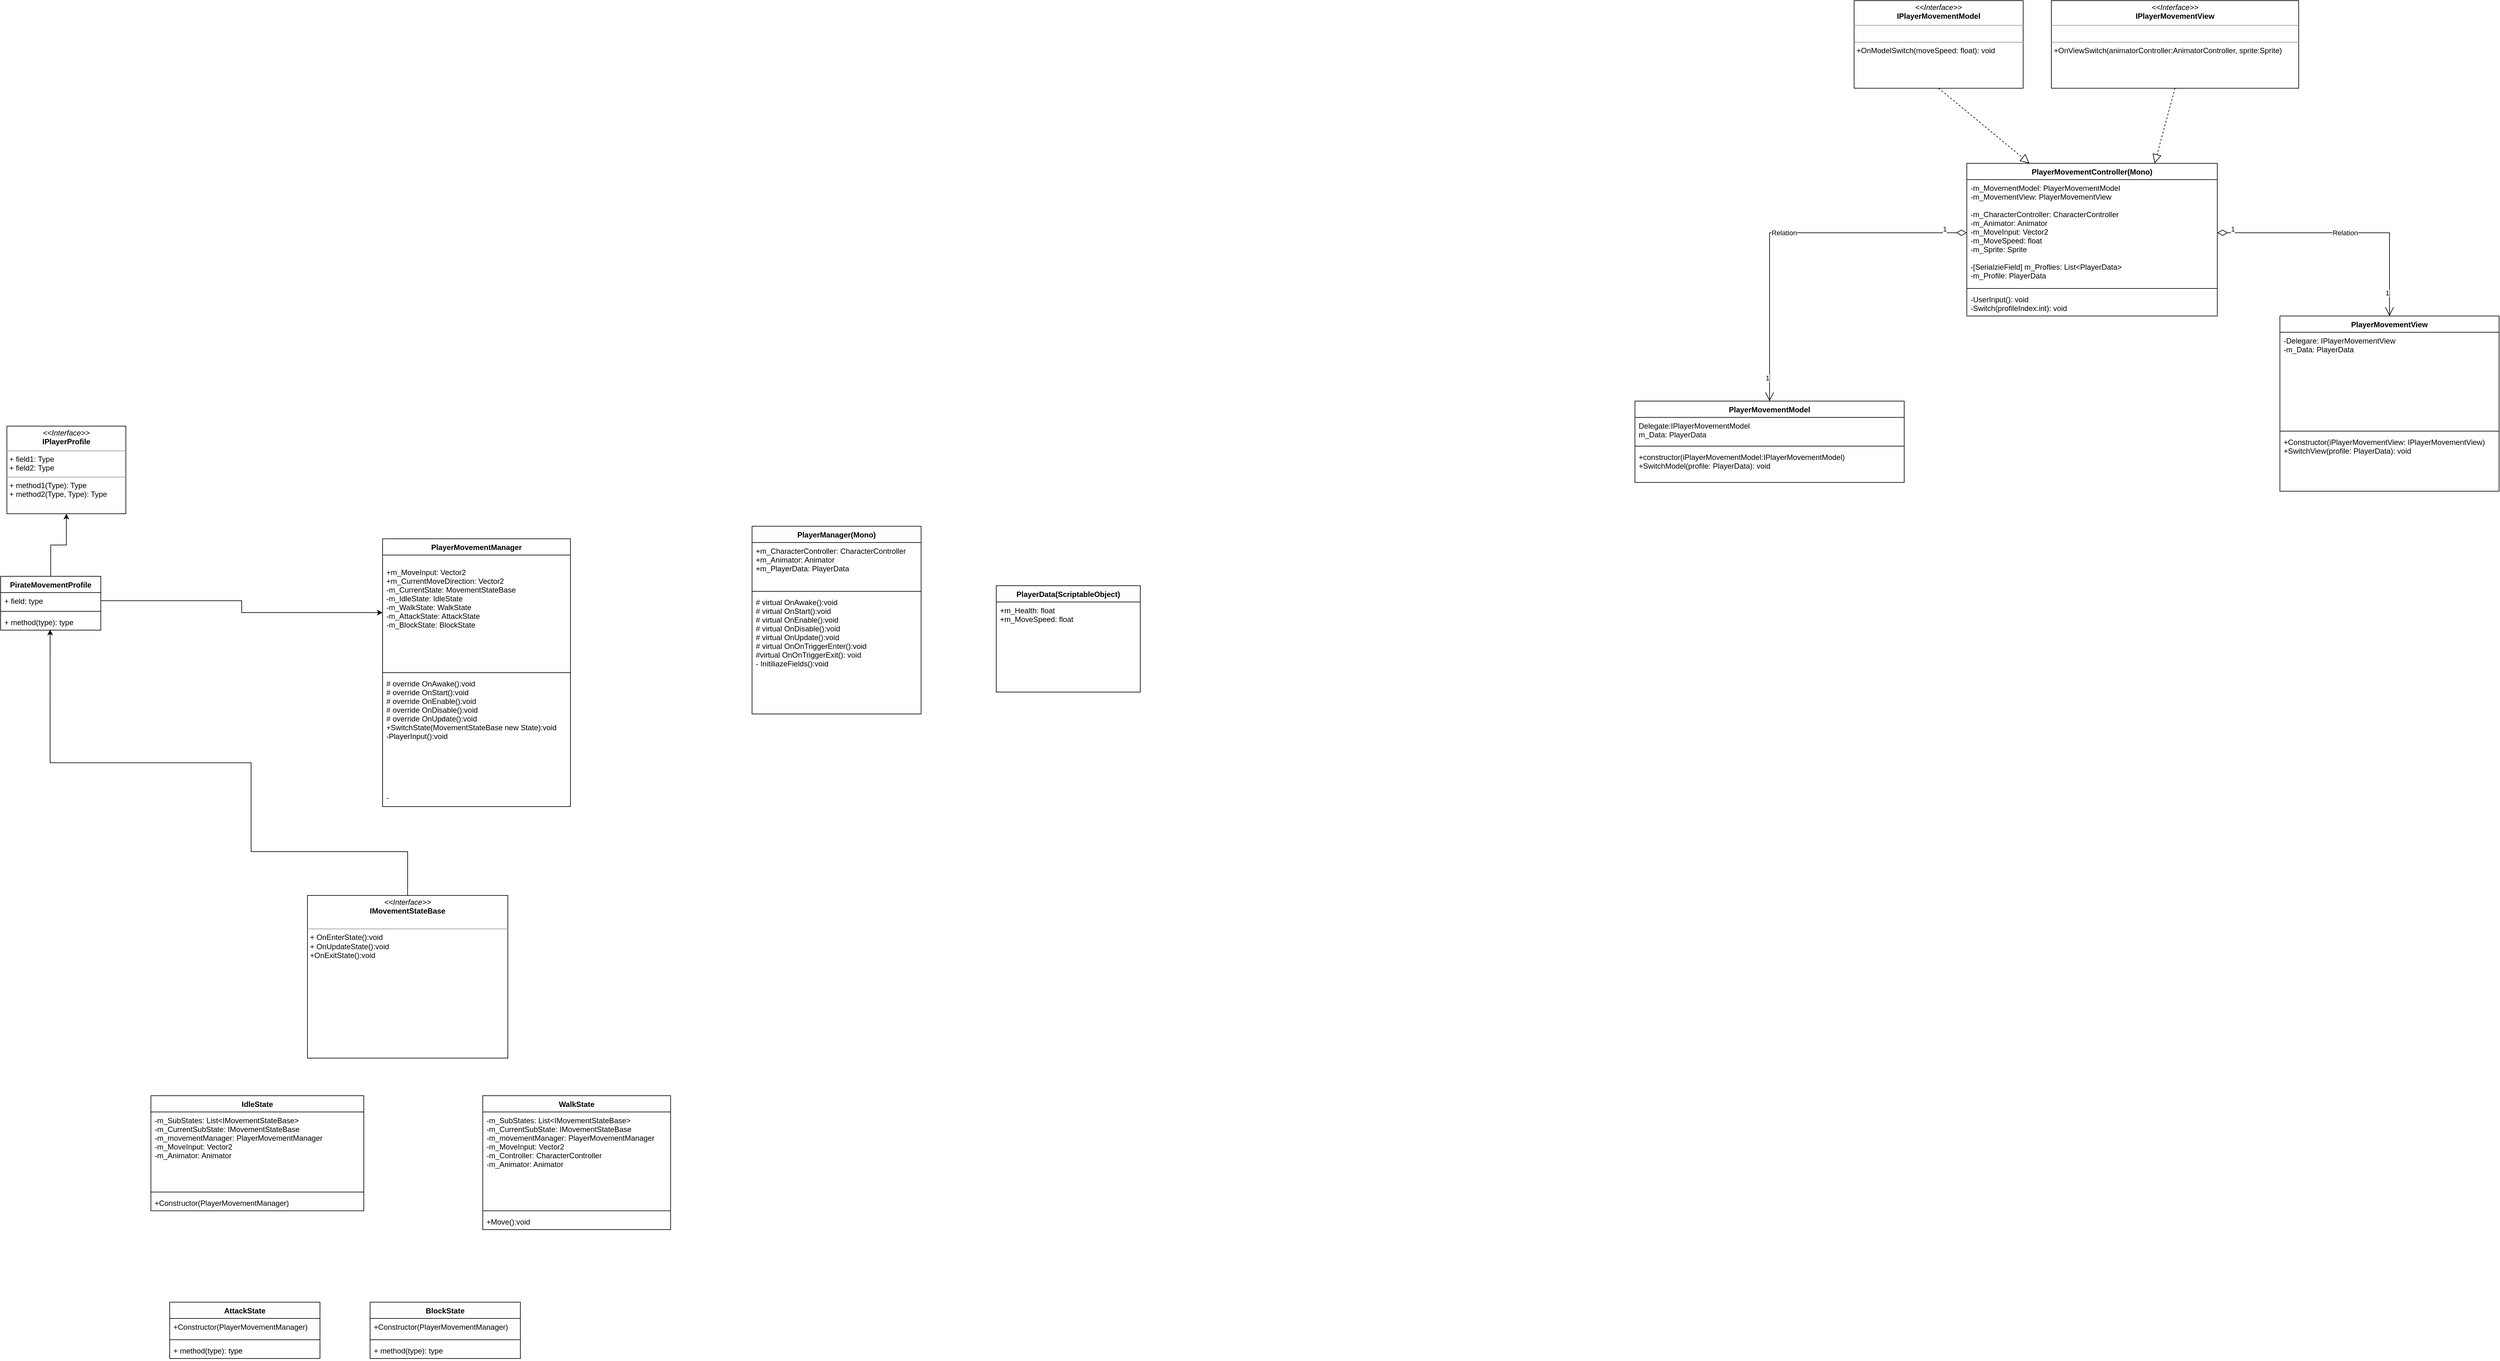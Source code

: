<mxfile version="20.2.3" type="github">
  <diagram id="AmEnTjEuFJOwnKgjbxLm" name="PlayerManager">
    <mxGraphModel dx="2143" dy="1831" grid="1" gridSize="10" guides="1" tooltips="1" connect="1" arrows="1" fold="1" page="1" pageScale="1" pageWidth="850" pageHeight="1100" math="0" shadow="0">
      <root>
        <mxCell id="0" />
        <mxCell id="1" parent="0" />
        <mxCell id="JcnzHYC7QVYUQ1IUo25t-47" value="PlayerData(ScriptableObject)" style="swimlane;fontStyle=1;childLayout=stackLayout;horizontal=1;startSize=26;fillColor=none;horizontalStack=0;resizeParent=1;resizeParentMax=0;resizeLast=0;collapsible=1;marginBottom=0;" parent="1" vertex="1">
          <mxGeometry x="770" y="115" width="230" height="170" as="geometry" />
        </mxCell>
        <mxCell id="JcnzHYC7QVYUQ1IUo25t-48" value="+m_Health: float&#xa;+m_MoveSpeed: float&#xa;" style="text;strokeColor=none;fillColor=none;align=left;verticalAlign=top;spacingLeft=4;spacingRight=4;overflow=hidden;rotatable=0;points=[[0,0.5],[1,0.5]];portConstraint=eastwest;" parent="JcnzHYC7QVYUQ1IUo25t-47" vertex="1">
          <mxGeometry y="26" width="230" height="144" as="geometry" />
        </mxCell>
        <mxCell id="JcnzHYC7QVYUQ1IUo25t-1" value="PlayerManager(Mono)" style="swimlane;fontStyle=1;align=center;verticalAlign=top;childLayout=stackLayout;horizontal=1;startSize=26;horizontalStack=0;resizeParent=1;resizeParentMax=0;resizeLast=0;collapsible=1;marginBottom=0;" parent="1" vertex="1">
          <mxGeometry x="380" y="20" width="270" height="300" as="geometry" />
        </mxCell>
        <mxCell id="JcnzHYC7QVYUQ1IUo25t-2" value="+m_CharacterController: CharacterController&#xa;+m_Animator: Animator&#xa;+m_PlayerData: PlayerData" style="text;strokeColor=none;fillColor=none;align=left;verticalAlign=top;spacingLeft=4;spacingRight=4;overflow=hidden;rotatable=0;points=[[0,0.5],[1,0.5]];portConstraint=eastwest;" parent="JcnzHYC7QVYUQ1IUo25t-1" vertex="1">
          <mxGeometry y="26" width="270" height="74" as="geometry" />
        </mxCell>
        <mxCell id="JcnzHYC7QVYUQ1IUo25t-3" value="" style="line;strokeWidth=1;fillColor=none;align=left;verticalAlign=middle;spacingTop=-1;spacingLeft=3;spacingRight=3;rotatable=0;labelPosition=right;points=[];portConstraint=eastwest;" parent="JcnzHYC7QVYUQ1IUo25t-1" vertex="1">
          <mxGeometry y="100" width="270" height="8" as="geometry" />
        </mxCell>
        <mxCell id="JcnzHYC7QVYUQ1IUo25t-4" value="# virtual OnAwake():void&#xa;# virtual OnStart():void&#xa;# virtual OnEnable():void&#xa;# virtual OnDisable():void&#xa;# virtual OnUpdate():void&#xa;# virtual OnOnTriggerEnter():void&#xa;#virtual OnOnTriggerExit(): void&#xa;- InitiliazeFields():void" style="text;strokeColor=none;fillColor=none;align=left;verticalAlign=top;spacingLeft=4;spacingRight=4;overflow=hidden;rotatable=0;points=[[0,0.5],[1,0.5]];portConstraint=eastwest;" parent="JcnzHYC7QVYUQ1IUo25t-1" vertex="1">
          <mxGeometry y="108" width="270" height="192" as="geometry" />
        </mxCell>
        <mxCell id="JcnzHYC7QVYUQ1IUo25t-13" value="WalkState" style="swimlane;fontStyle=1;align=center;verticalAlign=top;childLayout=stackLayout;horizontal=1;startSize=26;horizontalStack=0;resizeParent=1;resizeParentMax=0;resizeLast=0;collapsible=1;marginBottom=0;" parent="1" vertex="1">
          <mxGeometry x="-50" y="930" width="300" height="214" as="geometry" />
        </mxCell>
        <mxCell id="JcnzHYC7QVYUQ1IUo25t-14" value="-m_SubStates: List&lt;IMovementStateBase&gt;&#xa;-m_CurrentSubState: IMovementStateBase&#xa;-m_movementManager: PlayerMovementManager&#xa;-m_MoveInput: Vector2&#xa;-m_Controller: CharacterController&#xa;-m_Animator: Animator" style="text;strokeColor=none;fillColor=none;align=left;verticalAlign=top;spacingLeft=4;spacingRight=4;overflow=hidden;rotatable=0;points=[[0,0.5],[1,0.5]];portConstraint=eastwest;" parent="JcnzHYC7QVYUQ1IUo25t-13" vertex="1">
          <mxGeometry y="26" width="300" height="154" as="geometry" />
        </mxCell>
        <mxCell id="JcnzHYC7QVYUQ1IUo25t-15" value="" style="line;strokeWidth=1;fillColor=none;align=left;verticalAlign=middle;spacingTop=-1;spacingLeft=3;spacingRight=3;rotatable=0;labelPosition=right;points=[];portConstraint=eastwest;" parent="JcnzHYC7QVYUQ1IUo25t-13" vertex="1">
          <mxGeometry y="180" width="300" height="8" as="geometry" />
        </mxCell>
        <mxCell id="JcnzHYC7QVYUQ1IUo25t-16" value="+Move():void" style="text;strokeColor=none;fillColor=none;align=left;verticalAlign=top;spacingLeft=4;spacingRight=4;overflow=hidden;rotatable=0;points=[[0,0.5],[1,0.5]];portConstraint=eastwest;" parent="JcnzHYC7QVYUQ1IUo25t-13" vertex="1">
          <mxGeometry y="188" width="300" height="26" as="geometry" />
        </mxCell>
        <mxCell id="JcnzHYC7QVYUQ1IUo25t-17" value="AttackState" style="swimlane;fontStyle=1;align=center;verticalAlign=top;childLayout=stackLayout;horizontal=1;startSize=26;horizontalStack=0;resizeParent=1;resizeParentMax=0;resizeLast=0;collapsible=1;marginBottom=0;" parent="1" vertex="1">
          <mxGeometry x="-550" y="1260" width="240" height="90" as="geometry" />
        </mxCell>
        <mxCell id="JcnzHYC7QVYUQ1IUo25t-18" value="+Constructor(PlayerMovementManager)" style="text;strokeColor=none;fillColor=none;align=left;verticalAlign=top;spacingLeft=4;spacingRight=4;overflow=hidden;rotatable=0;points=[[0,0.5],[1,0.5]];portConstraint=eastwest;" parent="JcnzHYC7QVYUQ1IUo25t-17" vertex="1">
          <mxGeometry y="26" width="240" height="30" as="geometry" />
        </mxCell>
        <mxCell id="JcnzHYC7QVYUQ1IUo25t-19" value="" style="line;strokeWidth=1;fillColor=none;align=left;verticalAlign=middle;spacingTop=-1;spacingLeft=3;spacingRight=3;rotatable=0;labelPosition=right;points=[];portConstraint=eastwest;" parent="JcnzHYC7QVYUQ1IUo25t-17" vertex="1">
          <mxGeometry y="56" width="240" height="8" as="geometry" />
        </mxCell>
        <mxCell id="JcnzHYC7QVYUQ1IUo25t-20" value="+ method(type): type" style="text;strokeColor=none;fillColor=none;align=left;verticalAlign=top;spacingLeft=4;spacingRight=4;overflow=hidden;rotatable=0;points=[[0,0.5],[1,0.5]];portConstraint=eastwest;" parent="JcnzHYC7QVYUQ1IUo25t-17" vertex="1">
          <mxGeometry y="64" width="240" height="26" as="geometry" />
        </mxCell>
        <mxCell id="JcnzHYC7QVYUQ1IUo25t-21" value="BlockState" style="swimlane;fontStyle=1;align=center;verticalAlign=top;childLayout=stackLayout;horizontal=1;startSize=26;horizontalStack=0;resizeParent=1;resizeParentMax=0;resizeLast=0;collapsible=1;marginBottom=0;" parent="1" vertex="1">
          <mxGeometry x="-230" y="1260" width="240" height="90" as="geometry" />
        </mxCell>
        <mxCell id="JcnzHYC7QVYUQ1IUo25t-22" value="+Constructor(PlayerMovementManager)" style="text;strokeColor=none;fillColor=none;align=left;verticalAlign=top;spacingLeft=4;spacingRight=4;overflow=hidden;rotatable=0;points=[[0,0.5],[1,0.5]];portConstraint=eastwest;" parent="JcnzHYC7QVYUQ1IUo25t-21" vertex="1">
          <mxGeometry y="26" width="240" height="30" as="geometry" />
        </mxCell>
        <mxCell id="JcnzHYC7QVYUQ1IUo25t-23" value="" style="line;strokeWidth=1;fillColor=none;align=left;verticalAlign=middle;spacingTop=-1;spacingLeft=3;spacingRight=3;rotatable=0;labelPosition=right;points=[];portConstraint=eastwest;" parent="JcnzHYC7QVYUQ1IUo25t-21" vertex="1">
          <mxGeometry y="56" width="240" height="8" as="geometry" />
        </mxCell>
        <mxCell id="JcnzHYC7QVYUQ1IUo25t-24" value="+ method(type): type" style="text;strokeColor=none;fillColor=none;align=left;verticalAlign=top;spacingLeft=4;spacingRight=4;overflow=hidden;rotatable=0;points=[[0,0.5],[1,0.5]];portConstraint=eastwest;" parent="JcnzHYC7QVYUQ1IUo25t-21" vertex="1">
          <mxGeometry y="64" width="240" height="26" as="geometry" />
        </mxCell>
        <mxCell id="JcnzHYC7QVYUQ1IUo25t-37" value="PlayerMovementManager" style="swimlane;fontStyle=1;align=center;verticalAlign=top;childLayout=stackLayout;horizontal=1;startSize=26;horizontalStack=0;resizeParent=1;resizeParentMax=0;resizeLast=0;collapsible=1;marginBottom=0;" parent="1" vertex="1">
          <mxGeometry x="-210" y="40" width="300" height="428" as="geometry" />
        </mxCell>
        <mxCell id="JcnzHYC7QVYUQ1IUo25t-38" value="&#xa;+m_MoveInput: Vector2&#xa;+m_CurrentMoveDirection: Vector2&#xa;-m_CurrentState: MovementStateBase&#xa;-m_IdleState: IdleState&#xa;-m_WalkState: WalkState&#xa;-m_AttackState: AttackState&#xa;-m_BlockState: BlockState" style="text;strokeColor=none;fillColor=none;align=left;verticalAlign=top;spacingLeft=4;spacingRight=4;overflow=hidden;rotatable=0;points=[[0,0.5],[1,0.5]];portConstraint=eastwest;" parent="JcnzHYC7QVYUQ1IUo25t-37" vertex="1">
          <mxGeometry y="26" width="300" height="184" as="geometry" />
        </mxCell>
        <mxCell id="JcnzHYC7QVYUQ1IUo25t-39" value="" style="line;strokeWidth=1;fillColor=none;align=left;verticalAlign=middle;spacingTop=-1;spacingLeft=3;spacingRight=3;rotatable=0;labelPosition=right;points=[];portConstraint=eastwest;" parent="JcnzHYC7QVYUQ1IUo25t-37" vertex="1">
          <mxGeometry y="210" width="300" height="8" as="geometry" />
        </mxCell>
        <mxCell id="JcnzHYC7QVYUQ1IUo25t-40" value="# override OnAwake():void&#xa;# override OnStart():void&#xa;# override OnEnable():void&#xa;# override OnDisable():void&#xa;# override OnUpdate():void&#xa;+SwitchState(MovementStateBase new State):void&#xa;-PlayerInput():void&#xa;&#xa;&#xa;&#xa;&#xa;&#xa;&#xa;-" style="text;strokeColor=none;fillColor=none;align=left;verticalAlign=top;spacingLeft=4;spacingRight=4;overflow=hidden;rotatable=0;points=[[0,0.5],[1,0.5]];portConstraint=eastwest;" parent="JcnzHYC7QVYUQ1IUo25t-37" vertex="1">
          <mxGeometry y="218" width="300" height="210" as="geometry" />
        </mxCell>
        <mxCell id="7YV_X0WLbBOmp0Il-c3y-9" style="edgeStyle=orthogonalEdgeStyle;rounded=0;orthogonalLoop=1;jettySize=auto;html=1;exitX=0.5;exitY=0;exitDx=0;exitDy=0;entryX=0.494;entryY=0.973;entryDx=0;entryDy=0;entryPerimeter=0;" parent="1" source="JcnzHYC7QVYUQ1IUo25t-41" target="7YV_X0WLbBOmp0Il-c3y-6" edge="1">
          <mxGeometry relative="1" as="geometry">
            <Array as="points">
              <mxPoint x="-170" y="540" />
              <mxPoint x="-420" y="540" />
              <mxPoint x="-420" y="398" />
              <mxPoint x="-741" y="398" />
            </Array>
          </mxGeometry>
        </mxCell>
        <mxCell id="JcnzHYC7QVYUQ1IUo25t-41" value="&lt;p style=&quot;margin:0px;margin-top:4px;text-align:center;&quot;&gt;&lt;i&gt;&amp;lt;&amp;lt;Interface&amp;gt;&amp;gt;&lt;/i&gt;&lt;br&gt;&lt;b&gt;IMovementStateBase&lt;/b&gt;&lt;/p&gt;&lt;p style=&quot;margin:0px;margin-left:4px;&quot;&gt;&lt;br&gt;&lt;/p&gt;&lt;hr size=&quot;1&quot;&gt;&lt;p style=&quot;margin:0px;margin-left:4px;&quot;&gt;+ OnEnterState():void&lt;/p&gt;&lt;p style=&quot;margin:0px;margin-left:4px;&quot;&gt;+ OnUpdateState():void&lt;/p&gt;&lt;p style=&quot;margin:0px;margin-left:4px;&quot;&gt;+OnExitState():void&lt;/p&gt;" style="verticalAlign=top;align=left;overflow=fill;fontSize=12;fontFamily=Helvetica;html=1;" parent="1" vertex="1">
          <mxGeometry x="-330" y="610" width="320" height="260" as="geometry" />
        </mxCell>
        <mxCell id="JcnzHYC7QVYUQ1IUo25t-52" value="IdleState" style="swimlane;fontStyle=1;align=center;verticalAlign=top;childLayout=stackLayout;horizontal=1;startSize=26;horizontalStack=0;resizeParent=1;resizeParentMax=0;resizeLast=0;collapsible=1;marginBottom=0;" parent="1" vertex="1">
          <mxGeometry x="-580" y="930" width="340" height="184" as="geometry" />
        </mxCell>
        <mxCell id="JcnzHYC7QVYUQ1IUo25t-53" value="-m_SubStates: List&lt;IMovementStateBase&gt;&#xa;-m_CurrentSubState: IMovementStateBase&#xa;-m_movementManager: PlayerMovementManager&#xa;-m_MoveInput: Vector2&#xa;-m_Animator: Animator" style="text;strokeColor=none;fillColor=none;align=left;verticalAlign=top;spacingLeft=4;spacingRight=4;overflow=hidden;rotatable=0;points=[[0,0.5],[1,0.5]];portConstraint=eastwest;" parent="JcnzHYC7QVYUQ1IUo25t-52" vertex="1">
          <mxGeometry y="26" width="340" height="124" as="geometry" />
        </mxCell>
        <mxCell id="JcnzHYC7QVYUQ1IUo25t-54" value="" style="line;strokeWidth=1;fillColor=none;align=left;verticalAlign=middle;spacingTop=-1;spacingLeft=3;spacingRight=3;rotatable=0;labelPosition=right;points=[];portConstraint=eastwest;" parent="JcnzHYC7QVYUQ1IUo25t-52" vertex="1">
          <mxGeometry y="150" width="340" height="8" as="geometry" />
        </mxCell>
        <mxCell id="JcnzHYC7QVYUQ1IUo25t-55" value="+Constructor(PlayerMovementManager)" style="text;strokeColor=none;fillColor=none;align=left;verticalAlign=top;spacingLeft=4;spacingRight=4;overflow=hidden;rotatable=0;points=[[0,0.5],[1,0.5]];portConstraint=eastwest;" parent="JcnzHYC7QVYUQ1IUo25t-52" vertex="1">
          <mxGeometry y="158" width="340" height="26" as="geometry" />
        </mxCell>
        <mxCell id="7YV_X0WLbBOmp0Il-c3y-2" value="&lt;p style=&quot;margin:0px;margin-top:4px;text-align:center;&quot;&gt;&lt;i&gt;&amp;lt;&amp;lt;Interface&amp;gt;&amp;gt;&lt;/i&gt;&lt;br&gt;&lt;b&gt;IPlayerProfile&lt;/b&gt;&lt;/p&gt;&lt;hr size=&quot;1&quot;&gt;&lt;p style=&quot;margin:0px;margin-left:4px;&quot;&gt;+ field1: Type&lt;br&gt;+ field2: Type&lt;/p&gt;&lt;hr size=&quot;1&quot;&gt;&lt;p style=&quot;margin:0px;margin-left:4px;&quot;&gt;+ method1(Type): Type&lt;br&gt;+ method2(Type, Type): Type&lt;/p&gt;" style="verticalAlign=top;align=left;overflow=fill;fontSize=12;fontFamily=Helvetica;html=1;" parent="1" vertex="1">
          <mxGeometry x="-810" y="-140" width="190" height="140" as="geometry" />
        </mxCell>
        <mxCell id="7YV_X0WLbBOmp0Il-c3y-7" style="edgeStyle=orthogonalEdgeStyle;rounded=0;orthogonalLoop=1;jettySize=auto;html=1;exitX=0.5;exitY=0;exitDx=0;exitDy=0;entryX=0.5;entryY=1;entryDx=0;entryDy=0;" parent="1" source="7YV_X0WLbBOmp0Il-c3y-3" target="7YV_X0WLbBOmp0Il-c3y-2" edge="1">
          <mxGeometry relative="1" as="geometry" />
        </mxCell>
        <mxCell id="7YV_X0WLbBOmp0Il-c3y-3" value="PirateMovementProfile" style="swimlane;fontStyle=1;align=center;verticalAlign=top;childLayout=stackLayout;horizontal=1;startSize=26;horizontalStack=0;resizeParent=1;resizeParentMax=0;resizeLast=0;collapsible=1;marginBottom=0;" parent="1" vertex="1">
          <mxGeometry x="-820" y="100" width="160" height="86" as="geometry" />
        </mxCell>
        <mxCell id="7YV_X0WLbBOmp0Il-c3y-4" value="+ field: type" style="text;strokeColor=none;fillColor=none;align=left;verticalAlign=top;spacingLeft=4;spacingRight=4;overflow=hidden;rotatable=0;points=[[0,0.5],[1,0.5]];portConstraint=eastwest;" parent="7YV_X0WLbBOmp0Il-c3y-3" vertex="1">
          <mxGeometry y="26" width="160" height="26" as="geometry" />
        </mxCell>
        <mxCell id="7YV_X0WLbBOmp0Il-c3y-5" value="" style="line;strokeWidth=1;fillColor=none;align=left;verticalAlign=middle;spacingTop=-1;spacingLeft=3;spacingRight=3;rotatable=0;labelPosition=right;points=[];portConstraint=eastwest;" parent="7YV_X0WLbBOmp0Il-c3y-3" vertex="1">
          <mxGeometry y="52" width="160" height="8" as="geometry" />
        </mxCell>
        <mxCell id="7YV_X0WLbBOmp0Il-c3y-6" value="+ method(type): type" style="text;strokeColor=none;fillColor=none;align=left;verticalAlign=top;spacingLeft=4;spacingRight=4;overflow=hidden;rotatable=0;points=[[0,0.5],[1,0.5]];portConstraint=eastwest;" parent="7YV_X0WLbBOmp0Il-c3y-3" vertex="1">
          <mxGeometry y="60" width="160" height="26" as="geometry" />
        </mxCell>
        <mxCell id="7YV_X0WLbBOmp0Il-c3y-8" style="edgeStyle=orthogonalEdgeStyle;rounded=0;orthogonalLoop=1;jettySize=auto;html=1;exitX=1;exitY=0.5;exitDx=0;exitDy=0;entryX=0;entryY=0.5;entryDx=0;entryDy=0;" parent="1" source="7YV_X0WLbBOmp0Il-c3y-4" target="JcnzHYC7QVYUQ1IUo25t-38" edge="1">
          <mxGeometry relative="1" as="geometry" />
        </mxCell>
        <mxCell id="jYEJ5_x8OXlnwCMzHCqk-1" value="PlayerMovementController(Mono)" style="swimlane;fontStyle=1;align=center;verticalAlign=top;childLayout=stackLayout;horizontal=1;startSize=26;horizontalStack=0;resizeParent=1;resizeParentMax=0;resizeLast=0;collapsible=1;marginBottom=0;" parent="1" vertex="1">
          <mxGeometry x="2320" y="-560" width="400" height="244" as="geometry" />
        </mxCell>
        <mxCell id="jYEJ5_x8OXlnwCMzHCqk-2" value="-m_MovementModel: PlayerMovementModel&#xa;-m_MovementView: PlayerMovementView&#xa;&#xa;-m_CharacterController: CharacterController&#xa;-m_Animator: Animator&#xa;-m_MoveInput: Vector2&#xa;-m_MoveSpeed: float&#xa;-m_Sprite: Sprite&#xa;&#xa;-[SerialzieField] m_Proflies: List&lt;PlayerData&gt;&#xa;-m_Profile: PlayerData" style="text;strokeColor=none;fillColor=none;align=left;verticalAlign=top;spacingLeft=4;spacingRight=4;overflow=hidden;rotatable=0;points=[[0,0.5],[1,0.5]];portConstraint=eastwest;" parent="jYEJ5_x8OXlnwCMzHCqk-1" vertex="1">
          <mxGeometry y="26" width="400" height="170" as="geometry" />
        </mxCell>
        <mxCell id="jYEJ5_x8OXlnwCMzHCqk-3" value="" style="line;strokeWidth=1;fillColor=none;align=left;verticalAlign=middle;spacingTop=-1;spacingLeft=3;spacingRight=3;rotatable=0;labelPosition=right;points=[];portConstraint=eastwest;" parent="jYEJ5_x8OXlnwCMzHCqk-1" vertex="1">
          <mxGeometry y="196" width="400" height="8" as="geometry" />
        </mxCell>
        <mxCell id="jYEJ5_x8OXlnwCMzHCqk-4" value="-UserInput(): void&#xa;-Switch(profileIndex:int): void" style="text;strokeColor=none;fillColor=none;align=left;verticalAlign=top;spacingLeft=4;spacingRight=4;overflow=hidden;rotatable=0;points=[[0,0.5],[1,0.5]];portConstraint=eastwest;" parent="jYEJ5_x8OXlnwCMzHCqk-1" vertex="1">
          <mxGeometry y="204" width="400" height="40" as="geometry" />
        </mxCell>
        <mxCell id="jYEJ5_x8OXlnwCMzHCqk-5" value="PlayerMovementModel" style="swimlane;fontStyle=1;align=center;verticalAlign=top;childLayout=stackLayout;horizontal=1;startSize=26;horizontalStack=0;resizeParent=1;resizeParentMax=0;resizeLast=0;collapsible=1;marginBottom=0;" parent="1" vertex="1">
          <mxGeometry x="1790" y="-180" width="430" height="130" as="geometry" />
        </mxCell>
        <mxCell id="jYEJ5_x8OXlnwCMzHCqk-6" value="Delegate:IPlayerMovementModel&#xa;m_Data: PlayerData" style="text;strokeColor=none;fillColor=none;align=left;verticalAlign=top;spacingLeft=4;spacingRight=4;overflow=hidden;rotatable=0;points=[[0,0.5],[1,0.5]];portConstraint=eastwest;" parent="jYEJ5_x8OXlnwCMzHCqk-5" vertex="1">
          <mxGeometry y="26" width="430" height="42" as="geometry" />
        </mxCell>
        <mxCell id="jYEJ5_x8OXlnwCMzHCqk-7" value="" style="line;strokeWidth=1;fillColor=none;align=left;verticalAlign=middle;spacingTop=-1;spacingLeft=3;spacingRight=3;rotatable=0;labelPosition=right;points=[];portConstraint=eastwest;" parent="jYEJ5_x8OXlnwCMzHCqk-5" vertex="1">
          <mxGeometry y="68" width="430" height="8" as="geometry" />
        </mxCell>
        <mxCell id="jYEJ5_x8OXlnwCMzHCqk-8" value="+constructor(iPlayerMovementModel:IPlayerMovementModel)&#xa;+SwitchModel(profile: PlayerData): void" style="text;strokeColor=none;fillColor=none;align=left;verticalAlign=top;spacingLeft=4;spacingRight=4;overflow=hidden;rotatable=0;points=[[0,0.5],[1,0.5]];portConstraint=eastwest;" parent="jYEJ5_x8OXlnwCMzHCqk-5" vertex="1">
          <mxGeometry y="76" width="430" height="54" as="geometry" />
        </mxCell>
        <mxCell id="jYEJ5_x8OXlnwCMzHCqk-9" value="PlayerMovementView" style="swimlane;fontStyle=1;align=center;verticalAlign=top;childLayout=stackLayout;horizontal=1;startSize=26;horizontalStack=0;resizeParent=1;resizeParentMax=0;resizeLast=0;collapsible=1;marginBottom=0;" parent="1" vertex="1">
          <mxGeometry x="2820" y="-316" width="350" height="280" as="geometry" />
        </mxCell>
        <mxCell id="jYEJ5_x8OXlnwCMzHCqk-10" value="-Delegare: IPlayerMovementView&#xa;-m_Data: PlayerData" style="text;strokeColor=none;fillColor=none;align=left;verticalAlign=top;spacingLeft=4;spacingRight=4;overflow=hidden;rotatable=0;points=[[0,0.5],[1,0.5]];portConstraint=eastwest;" parent="jYEJ5_x8OXlnwCMzHCqk-9" vertex="1">
          <mxGeometry y="26" width="350" height="154" as="geometry" />
        </mxCell>
        <mxCell id="jYEJ5_x8OXlnwCMzHCqk-11" value="" style="line;strokeWidth=1;fillColor=none;align=left;verticalAlign=middle;spacingTop=-1;spacingLeft=3;spacingRight=3;rotatable=0;labelPosition=right;points=[];portConstraint=eastwest;" parent="jYEJ5_x8OXlnwCMzHCqk-9" vertex="1">
          <mxGeometry y="180" width="350" height="8" as="geometry" />
        </mxCell>
        <mxCell id="jYEJ5_x8OXlnwCMzHCqk-12" value="+Constructor(iPlayerMovementView: IPlayerMovementView)&#xa;+SwitchView(profile: PlayerData): void" style="text;strokeColor=none;fillColor=none;align=left;verticalAlign=top;spacingLeft=4;spacingRight=4;overflow=hidden;rotatable=0;points=[[0,0.5],[1,0.5]];portConstraint=eastwest;" parent="jYEJ5_x8OXlnwCMzHCqk-9" vertex="1">
          <mxGeometry y="188" width="350" height="92" as="geometry" />
        </mxCell>
        <mxCell id="jYEJ5_x8OXlnwCMzHCqk-13" value="&lt;p style=&quot;margin:0px;margin-top:4px;text-align:center;&quot;&gt;&lt;i&gt;&amp;lt;&amp;lt;Interface&amp;gt;&amp;gt;&lt;/i&gt;&lt;br&gt;&lt;b&gt;IPlayerMovementModel&lt;/b&gt;&lt;/p&gt;&lt;hr size=&quot;1&quot;&gt;&lt;p style=&quot;margin:0px;margin-left:4px;&quot;&gt;&lt;br&gt;&lt;/p&gt;&lt;hr size=&quot;1&quot;&gt;&lt;p style=&quot;margin:0px;margin-left:4px;&quot;&gt;+OnModelSwitch(moveSpeed: float): void&lt;/p&gt;" style="verticalAlign=top;align=left;overflow=fill;fontSize=12;fontFamily=Helvetica;html=1;" parent="1" vertex="1">
          <mxGeometry x="2140" y="-820" width="270" height="140" as="geometry" />
        </mxCell>
        <mxCell id="jYEJ5_x8OXlnwCMzHCqk-14" value="&lt;p style=&quot;margin:0px;margin-top:4px;text-align:center;&quot;&gt;&lt;i&gt;&amp;lt;&amp;lt;Interface&amp;gt;&amp;gt;&lt;/i&gt;&lt;br&gt;&lt;b&gt;IPlayerMovementView&lt;/b&gt;&lt;/p&gt;&lt;hr size=&quot;1&quot;&gt;&lt;p style=&quot;margin:0px;margin-left:4px;&quot;&gt;&lt;br&gt;&lt;/p&gt;&lt;hr size=&quot;1&quot;&gt;&lt;p style=&quot;margin:0px;margin-left:4px;&quot;&gt;+OnViewSwitch(animatorController:AnimatorController, sprite:Sprite)&lt;/p&gt;" style="verticalAlign=top;align=left;overflow=fill;fontSize=12;fontFamily=Helvetica;html=1;" parent="1" vertex="1">
          <mxGeometry x="2455" y="-820" width="395" height="140" as="geometry" />
        </mxCell>
        <mxCell id="jYEJ5_x8OXlnwCMzHCqk-15" value="" style="endArrow=block;dashed=1;endFill=0;endSize=12;html=1;rounded=0;entryX=0.25;entryY=0;entryDx=0;entryDy=0;exitX=0.5;exitY=1;exitDx=0;exitDy=0;" parent="1" source="jYEJ5_x8OXlnwCMzHCqk-13" target="jYEJ5_x8OXlnwCMzHCqk-1" edge="1">
          <mxGeometry width="160" relative="1" as="geometry">
            <mxPoint x="2090" y="-650" as="sourcePoint" />
            <mxPoint x="2250" y="-650" as="targetPoint" />
          </mxGeometry>
        </mxCell>
        <mxCell id="jYEJ5_x8OXlnwCMzHCqk-16" value="" style="endArrow=block;dashed=1;endFill=0;endSize=12;html=1;rounded=0;entryX=0.75;entryY=0;entryDx=0;entryDy=0;exitX=0.5;exitY=1;exitDx=0;exitDy=0;" parent="1" source="jYEJ5_x8OXlnwCMzHCqk-14" target="jYEJ5_x8OXlnwCMzHCqk-1" edge="1">
          <mxGeometry width="160" relative="1" as="geometry">
            <mxPoint x="2410" y="-690" as="sourcePoint" />
            <mxPoint x="2497.5" y="-590" as="targetPoint" />
          </mxGeometry>
        </mxCell>
        <mxCell id="jYEJ5_x8OXlnwCMzHCqk-20" value="Relation" style="endArrow=open;html=1;endSize=12;startArrow=diamondThin;startSize=14;startFill=0;edgeStyle=orthogonalEdgeStyle;rounded=0;exitX=0;exitY=0.5;exitDx=0;exitDy=0;" parent="1" source="jYEJ5_x8OXlnwCMzHCqk-2" target="jYEJ5_x8OXlnwCMzHCqk-5" edge="1">
          <mxGeometry relative="1" as="geometry">
            <mxPoint x="1890" y="-550" as="sourcePoint" />
            <mxPoint x="2050" y="-550" as="targetPoint" />
          </mxGeometry>
        </mxCell>
        <mxCell id="jYEJ5_x8OXlnwCMzHCqk-21" value="1" style="edgeLabel;resizable=0;html=1;align=left;verticalAlign=top;" parent="jYEJ5_x8OXlnwCMzHCqk-20" connectable="0" vertex="1">
          <mxGeometry x="-1" relative="1" as="geometry">
            <mxPoint x="-40" y="-19" as="offset" />
          </mxGeometry>
        </mxCell>
        <mxCell id="jYEJ5_x8OXlnwCMzHCqk-22" value="1" style="edgeLabel;resizable=0;html=1;align=right;verticalAlign=top;" parent="jYEJ5_x8OXlnwCMzHCqk-20" connectable="0" vertex="1">
          <mxGeometry x="1" relative="1" as="geometry">
            <mxPoint y="-50" as="offset" />
          </mxGeometry>
        </mxCell>
        <mxCell id="jYEJ5_x8OXlnwCMzHCqk-24" value="Relation" style="endArrow=open;html=1;endSize=12;startArrow=diamondThin;startSize=14;startFill=0;edgeStyle=orthogonalEdgeStyle;rounded=0;exitX=1;exitY=0.5;exitDx=0;exitDy=0;entryX=0.5;entryY=0;entryDx=0;entryDy=0;" parent="1" source="jYEJ5_x8OXlnwCMzHCqk-2" target="jYEJ5_x8OXlnwCMzHCqk-9" edge="1">
          <mxGeometry relative="1" as="geometry">
            <mxPoint x="2740" y="-592.5" as="sourcePoint" />
            <mxPoint x="2660" y="-441.5" as="targetPoint" />
          </mxGeometry>
        </mxCell>
        <mxCell id="jYEJ5_x8OXlnwCMzHCqk-25" value="1" style="edgeLabel;resizable=0;html=1;align=left;verticalAlign=top;" parent="jYEJ5_x8OXlnwCMzHCqk-24" connectable="0" vertex="1">
          <mxGeometry x="-1" relative="1" as="geometry">
            <mxPoint x="20" y="-19" as="offset" />
          </mxGeometry>
        </mxCell>
        <mxCell id="jYEJ5_x8OXlnwCMzHCqk-26" value="1" style="edgeLabel;resizable=0;html=1;align=right;verticalAlign=top;" parent="jYEJ5_x8OXlnwCMzHCqk-24" connectable="0" vertex="1">
          <mxGeometry x="1" relative="1" as="geometry">
            <mxPoint y="-50" as="offset" />
          </mxGeometry>
        </mxCell>
      </root>
    </mxGraphModel>
  </diagram>
</mxfile>

